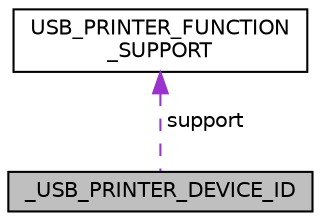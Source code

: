 digraph "_USB_PRINTER_DEVICE_ID"
{
  edge [fontname="Helvetica",fontsize="10",labelfontname="Helvetica",labelfontsize="10"];
  node [fontname="Helvetica",fontsize="10",shape=record];
  Node1 [label="_USB_PRINTER_DEVICE_ID",height=0.2,width=0.4,color="black", fillcolor="grey75", style="filled", fontcolor="black"];
  Node2 -> Node1 [dir="back",color="darkorchid3",fontsize="10",style="dashed",label=" support" ];
  Node2 [label="USB_PRINTER_FUNCTION\l_SUPPORT",height=0.2,width=0.4,color="black", fillcolor="white", style="filled",URL="$union_u_s_b___p_r_i_n_t_e_r___f_u_n_c_t_i_o_n___s_u_p_p_o_r_t.html"];
}
